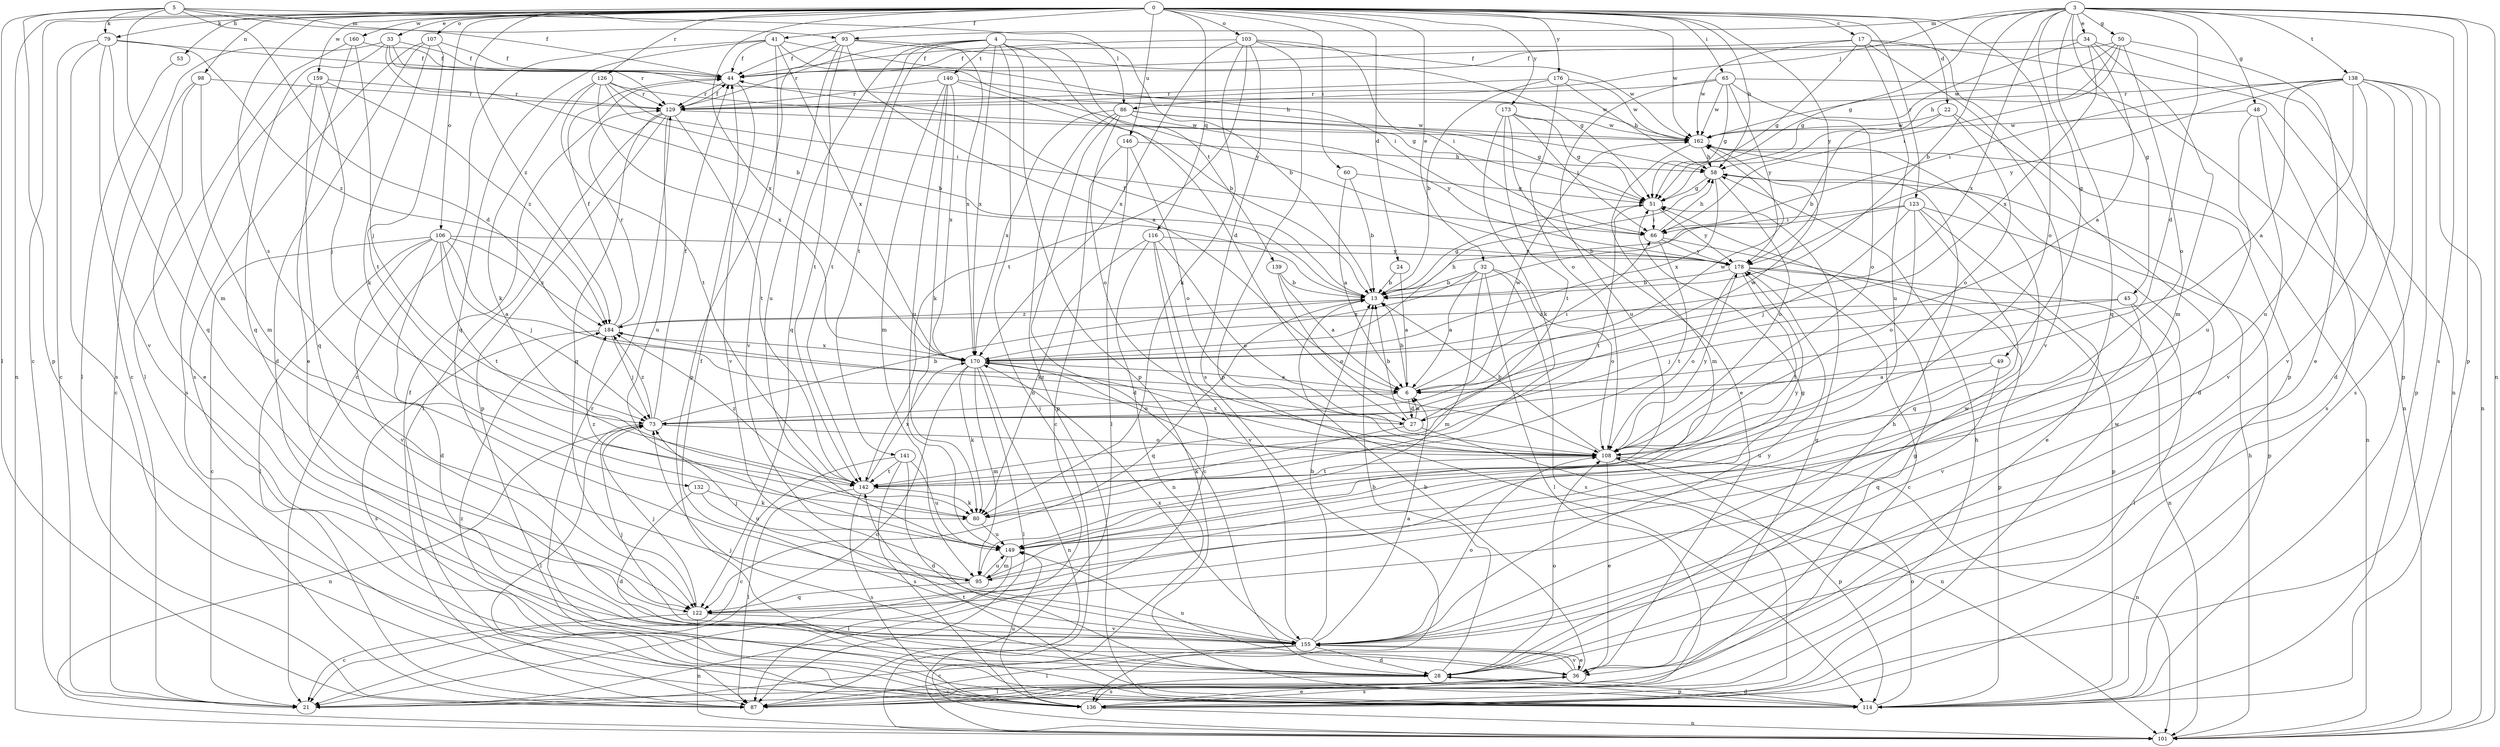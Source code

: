 strict digraph  {
0;
3;
4;
5;
6;
13;
17;
21;
22;
24;
27;
28;
32;
33;
34;
36;
41;
44;
45;
48;
49;
50;
51;
53;
58;
60;
65;
66;
73;
79;
80;
86;
87;
93;
95;
98;
101;
103;
106;
107;
108;
114;
116;
122;
123;
126;
129;
132;
136;
138;
139;
140;
141;
142;
146;
149;
155;
159;
160;
162;
170;
173;
176;
178;
184;
0 -> 17  [label=c];
0 -> 21  [label=c];
0 -> 22  [label=d];
0 -> 24  [label=d];
0 -> 32  [label=e];
0 -> 33  [label=e];
0 -> 41  [label=f];
0 -> 53  [label=h];
0 -> 58  [label=h];
0 -> 60  [label=i];
0 -> 65  [label=i];
0 -> 79  [label=k];
0 -> 98  [label=n];
0 -> 101  [label=n];
0 -> 103  [label=o];
0 -> 106  [label=o];
0 -> 107  [label=o];
0 -> 108  [label=o];
0 -> 116  [label=q];
0 -> 123  [label=r];
0 -> 126  [label=r];
0 -> 132  [label=s];
0 -> 146  [label=u];
0 -> 159  [label=w];
0 -> 160  [label=w];
0 -> 162  [label=w];
0 -> 170  [label=x];
0 -> 173  [label=y];
0 -> 176  [label=y];
0 -> 178  [label=y];
0 -> 184  [label=z];
3 -> 13  [label=b];
3 -> 27  [label=d];
3 -> 34  [label=e];
3 -> 45  [label=g];
3 -> 48  [label=g];
3 -> 49  [label=g];
3 -> 50  [label=g];
3 -> 51  [label=g];
3 -> 86  [label=j];
3 -> 93  [label=m];
3 -> 101  [label=n];
3 -> 114  [label=p];
3 -> 122  [label=q];
3 -> 136  [label=s];
3 -> 138  [label=t];
3 -> 170  [label=x];
4 -> 13  [label=b];
4 -> 27  [label=d];
4 -> 101  [label=n];
4 -> 114  [label=p];
4 -> 122  [label=q];
4 -> 129  [label=r];
4 -> 139  [label=t];
4 -> 140  [label=t];
4 -> 141  [label=t];
4 -> 142  [label=t];
4 -> 170  [label=x];
5 -> 27  [label=d];
5 -> 44  [label=f];
5 -> 79  [label=k];
5 -> 86  [label=l];
5 -> 87  [label=l];
5 -> 93  [label=m];
5 -> 95  [label=m];
5 -> 114  [label=p];
6 -> 13  [label=b];
6 -> 27  [label=d];
6 -> 66  [label=i];
6 -> 73  [label=j];
6 -> 162  [label=w];
13 -> 44  [label=f];
13 -> 51  [label=g];
13 -> 122  [label=q];
13 -> 184  [label=z];
17 -> 44  [label=f];
17 -> 51  [label=g];
17 -> 101  [label=n];
17 -> 114  [label=p];
17 -> 149  [label=u];
17 -> 155  [label=v];
17 -> 162  [label=w];
22 -> 13  [label=b];
22 -> 28  [label=d];
22 -> 108  [label=o];
22 -> 162  [label=w];
24 -> 6  [label=a];
24 -> 13  [label=b];
27 -> 6  [label=a];
27 -> 13  [label=b];
27 -> 80  [label=k];
27 -> 101  [label=n];
27 -> 162  [label=w];
27 -> 184  [label=z];
28 -> 13  [label=b];
28 -> 58  [label=h];
28 -> 73  [label=j];
28 -> 108  [label=o];
28 -> 114  [label=p];
28 -> 136  [label=s];
28 -> 162  [label=w];
32 -> 6  [label=a];
32 -> 13  [label=b];
32 -> 87  [label=l];
32 -> 95  [label=m];
32 -> 108  [label=o];
32 -> 136  [label=s];
32 -> 170  [label=x];
33 -> 13  [label=b];
33 -> 21  [label=c];
33 -> 44  [label=f];
33 -> 58  [label=h];
33 -> 122  [label=q];
33 -> 129  [label=r];
34 -> 6  [label=a];
34 -> 44  [label=f];
34 -> 51  [label=g];
34 -> 95  [label=m];
34 -> 114  [label=p];
34 -> 170  [label=x];
36 -> 13  [label=b];
36 -> 21  [label=c];
36 -> 51  [label=g];
36 -> 87  [label=l];
36 -> 136  [label=s];
36 -> 149  [label=u];
36 -> 155  [label=v];
41 -> 21  [label=c];
41 -> 44  [label=f];
41 -> 66  [label=i];
41 -> 122  [label=q];
41 -> 155  [label=v];
41 -> 170  [label=x];
41 -> 178  [label=y];
44 -> 129  [label=r];
44 -> 155  [label=v];
45 -> 73  [label=j];
45 -> 87  [label=l];
45 -> 155  [label=v];
45 -> 184  [label=z];
48 -> 136  [label=s];
48 -> 149  [label=u];
48 -> 155  [label=v];
48 -> 162  [label=w];
49 -> 6  [label=a];
49 -> 122  [label=q];
49 -> 149  [label=u];
50 -> 36  [label=e];
50 -> 44  [label=f];
50 -> 58  [label=h];
50 -> 66  [label=i];
50 -> 108  [label=o];
50 -> 162  [label=w];
51 -> 66  [label=i];
51 -> 142  [label=t];
51 -> 178  [label=y];
53 -> 87  [label=l];
58 -> 51  [label=g];
58 -> 108  [label=o];
58 -> 170  [label=x];
60 -> 6  [label=a];
60 -> 13  [label=b];
60 -> 51  [label=g];
65 -> 51  [label=g];
65 -> 101  [label=n];
65 -> 108  [label=o];
65 -> 129  [label=r];
65 -> 149  [label=u];
65 -> 162  [label=w];
65 -> 178  [label=y];
66 -> 58  [label=h];
66 -> 114  [label=p];
66 -> 142  [label=t];
66 -> 178  [label=y];
73 -> 13  [label=b];
73 -> 44  [label=f];
73 -> 87  [label=l];
73 -> 101  [label=n];
73 -> 108  [label=o];
73 -> 162  [label=w];
73 -> 184  [label=z];
79 -> 21  [label=c];
79 -> 44  [label=f];
79 -> 122  [label=q];
79 -> 136  [label=s];
79 -> 155  [label=v];
79 -> 184  [label=z];
80 -> 149  [label=u];
80 -> 178  [label=y];
80 -> 184  [label=z];
86 -> 28  [label=d];
86 -> 51  [label=g];
86 -> 108  [label=o];
86 -> 114  [label=p];
86 -> 162  [label=w];
86 -> 170  [label=x];
86 -> 178  [label=y];
87 -> 44  [label=f];
87 -> 51  [label=g];
87 -> 58  [label=h];
93 -> 6  [label=a];
93 -> 44  [label=f];
93 -> 51  [label=g];
93 -> 114  [label=p];
93 -> 142  [label=t];
93 -> 149  [label=u];
93 -> 170  [label=x];
95 -> 51  [label=g];
95 -> 73  [label=j];
95 -> 122  [label=q];
95 -> 149  [label=u];
98 -> 21  [label=c];
98 -> 36  [label=e];
98 -> 95  [label=m];
98 -> 129  [label=r];
101 -> 58  [label=h];
103 -> 44  [label=f];
103 -> 66  [label=i];
103 -> 80  [label=k];
103 -> 114  [label=p];
103 -> 136  [label=s];
103 -> 142  [label=t];
103 -> 162  [label=w];
103 -> 170  [label=x];
106 -> 6  [label=a];
106 -> 21  [label=c];
106 -> 28  [label=d];
106 -> 73  [label=j];
106 -> 87  [label=l];
106 -> 142  [label=t];
106 -> 155  [label=v];
106 -> 178  [label=y];
106 -> 184  [label=z];
107 -> 28  [label=d];
107 -> 44  [label=f];
107 -> 80  [label=k];
107 -> 136  [label=s];
107 -> 142  [label=t];
108 -> 13  [label=b];
108 -> 36  [label=e];
108 -> 101  [label=n];
108 -> 114  [label=p];
108 -> 142  [label=t];
108 -> 170  [label=x];
108 -> 178  [label=y];
114 -> 28  [label=d];
114 -> 108  [label=o];
114 -> 129  [label=r];
114 -> 142  [label=t];
114 -> 184  [label=z];
116 -> 21  [label=c];
116 -> 80  [label=k];
116 -> 101  [label=n];
116 -> 108  [label=o];
116 -> 155  [label=v];
116 -> 178  [label=y];
122 -> 21  [label=c];
122 -> 73  [label=j];
122 -> 101  [label=n];
122 -> 155  [label=v];
123 -> 13  [label=b];
123 -> 36  [label=e];
123 -> 66  [label=i];
123 -> 73  [label=j];
123 -> 108  [label=o];
123 -> 114  [label=p];
123 -> 122  [label=q];
126 -> 13  [label=b];
126 -> 51  [label=g];
126 -> 66  [label=i];
126 -> 80  [label=k];
126 -> 129  [label=r];
126 -> 142  [label=t];
126 -> 170  [label=x];
129 -> 44  [label=f];
129 -> 87  [label=l];
129 -> 114  [label=p];
129 -> 122  [label=q];
129 -> 142  [label=t];
129 -> 149  [label=u];
129 -> 162  [label=w];
132 -> 28  [label=d];
132 -> 80  [label=k];
132 -> 149  [label=u];
136 -> 36  [label=e];
136 -> 101  [label=n];
136 -> 149  [label=u];
136 -> 162  [label=w];
138 -> 6  [label=a];
138 -> 28  [label=d];
138 -> 66  [label=i];
138 -> 101  [label=n];
138 -> 114  [label=p];
138 -> 129  [label=r];
138 -> 136  [label=s];
138 -> 149  [label=u];
138 -> 155  [label=v];
138 -> 178  [label=y];
139 -> 6  [label=a];
139 -> 13  [label=b];
139 -> 108  [label=o];
140 -> 13  [label=b];
140 -> 80  [label=k];
140 -> 95  [label=m];
140 -> 129  [label=r];
140 -> 149  [label=u];
140 -> 162  [label=w];
140 -> 170  [label=x];
141 -> 21  [label=c];
141 -> 28  [label=d];
141 -> 136  [label=s];
141 -> 142  [label=t];
141 -> 149  [label=u];
142 -> 80  [label=k];
142 -> 87  [label=l];
142 -> 136  [label=s];
142 -> 170  [label=x];
142 -> 184  [label=z];
146 -> 21  [label=c];
146 -> 58  [label=h];
146 -> 87  [label=l];
146 -> 108  [label=o];
149 -> 87  [label=l];
149 -> 95  [label=m];
155 -> 6  [label=a];
155 -> 13  [label=b];
155 -> 21  [label=c];
155 -> 28  [label=d];
155 -> 36  [label=e];
155 -> 44  [label=f];
155 -> 73  [label=j];
155 -> 87  [label=l];
155 -> 108  [label=o];
155 -> 170  [label=x];
155 -> 178  [label=y];
159 -> 73  [label=j];
159 -> 122  [label=q];
159 -> 129  [label=r];
159 -> 136  [label=s];
159 -> 184  [label=z];
160 -> 36  [label=e];
160 -> 44  [label=f];
160 -> 73  [label=j];
160 -> 87  [label=l];
162 -> 58  [label=h];
162 -> 95  [label=m];
162 -> 101  [label=n];
170 -> 6  [label=a];
170 -> 21  [label=c];
170 -> 58  [label=h];
170 -> 80  [label=k];
170 -> 87  [label=l];
170 -> 95  [label=m];
170 -> 101  [label=n];
170 -> 108  [label=o];
173 -> 36  [label=e];
173 -> 51  [label=g];
173 -> 66  [label=i];
173 -> 80  [label=k];
173 -> 142  [label=t];
173 -> 162  [label=w];
176 -> 13  [label=b];
176 -> 58  [label=h];
176 -> 108  [label=o];
176 -> 129  [label=r];
176 -> 162  [label=w];
178 -> 13  [label=b];
178 -> 21  [label=c];
178 -> 101  [label=n];
178 -> 108  [label=o];
178 -> 114  [label=p];
178 -> 142  [label=t];
184 -> 44  [label=f];
184 -> 73  [label=j];
184 -> 129  [label=r];
184 -> 136  [label=s];
184 -> 170  [label=x];
}
